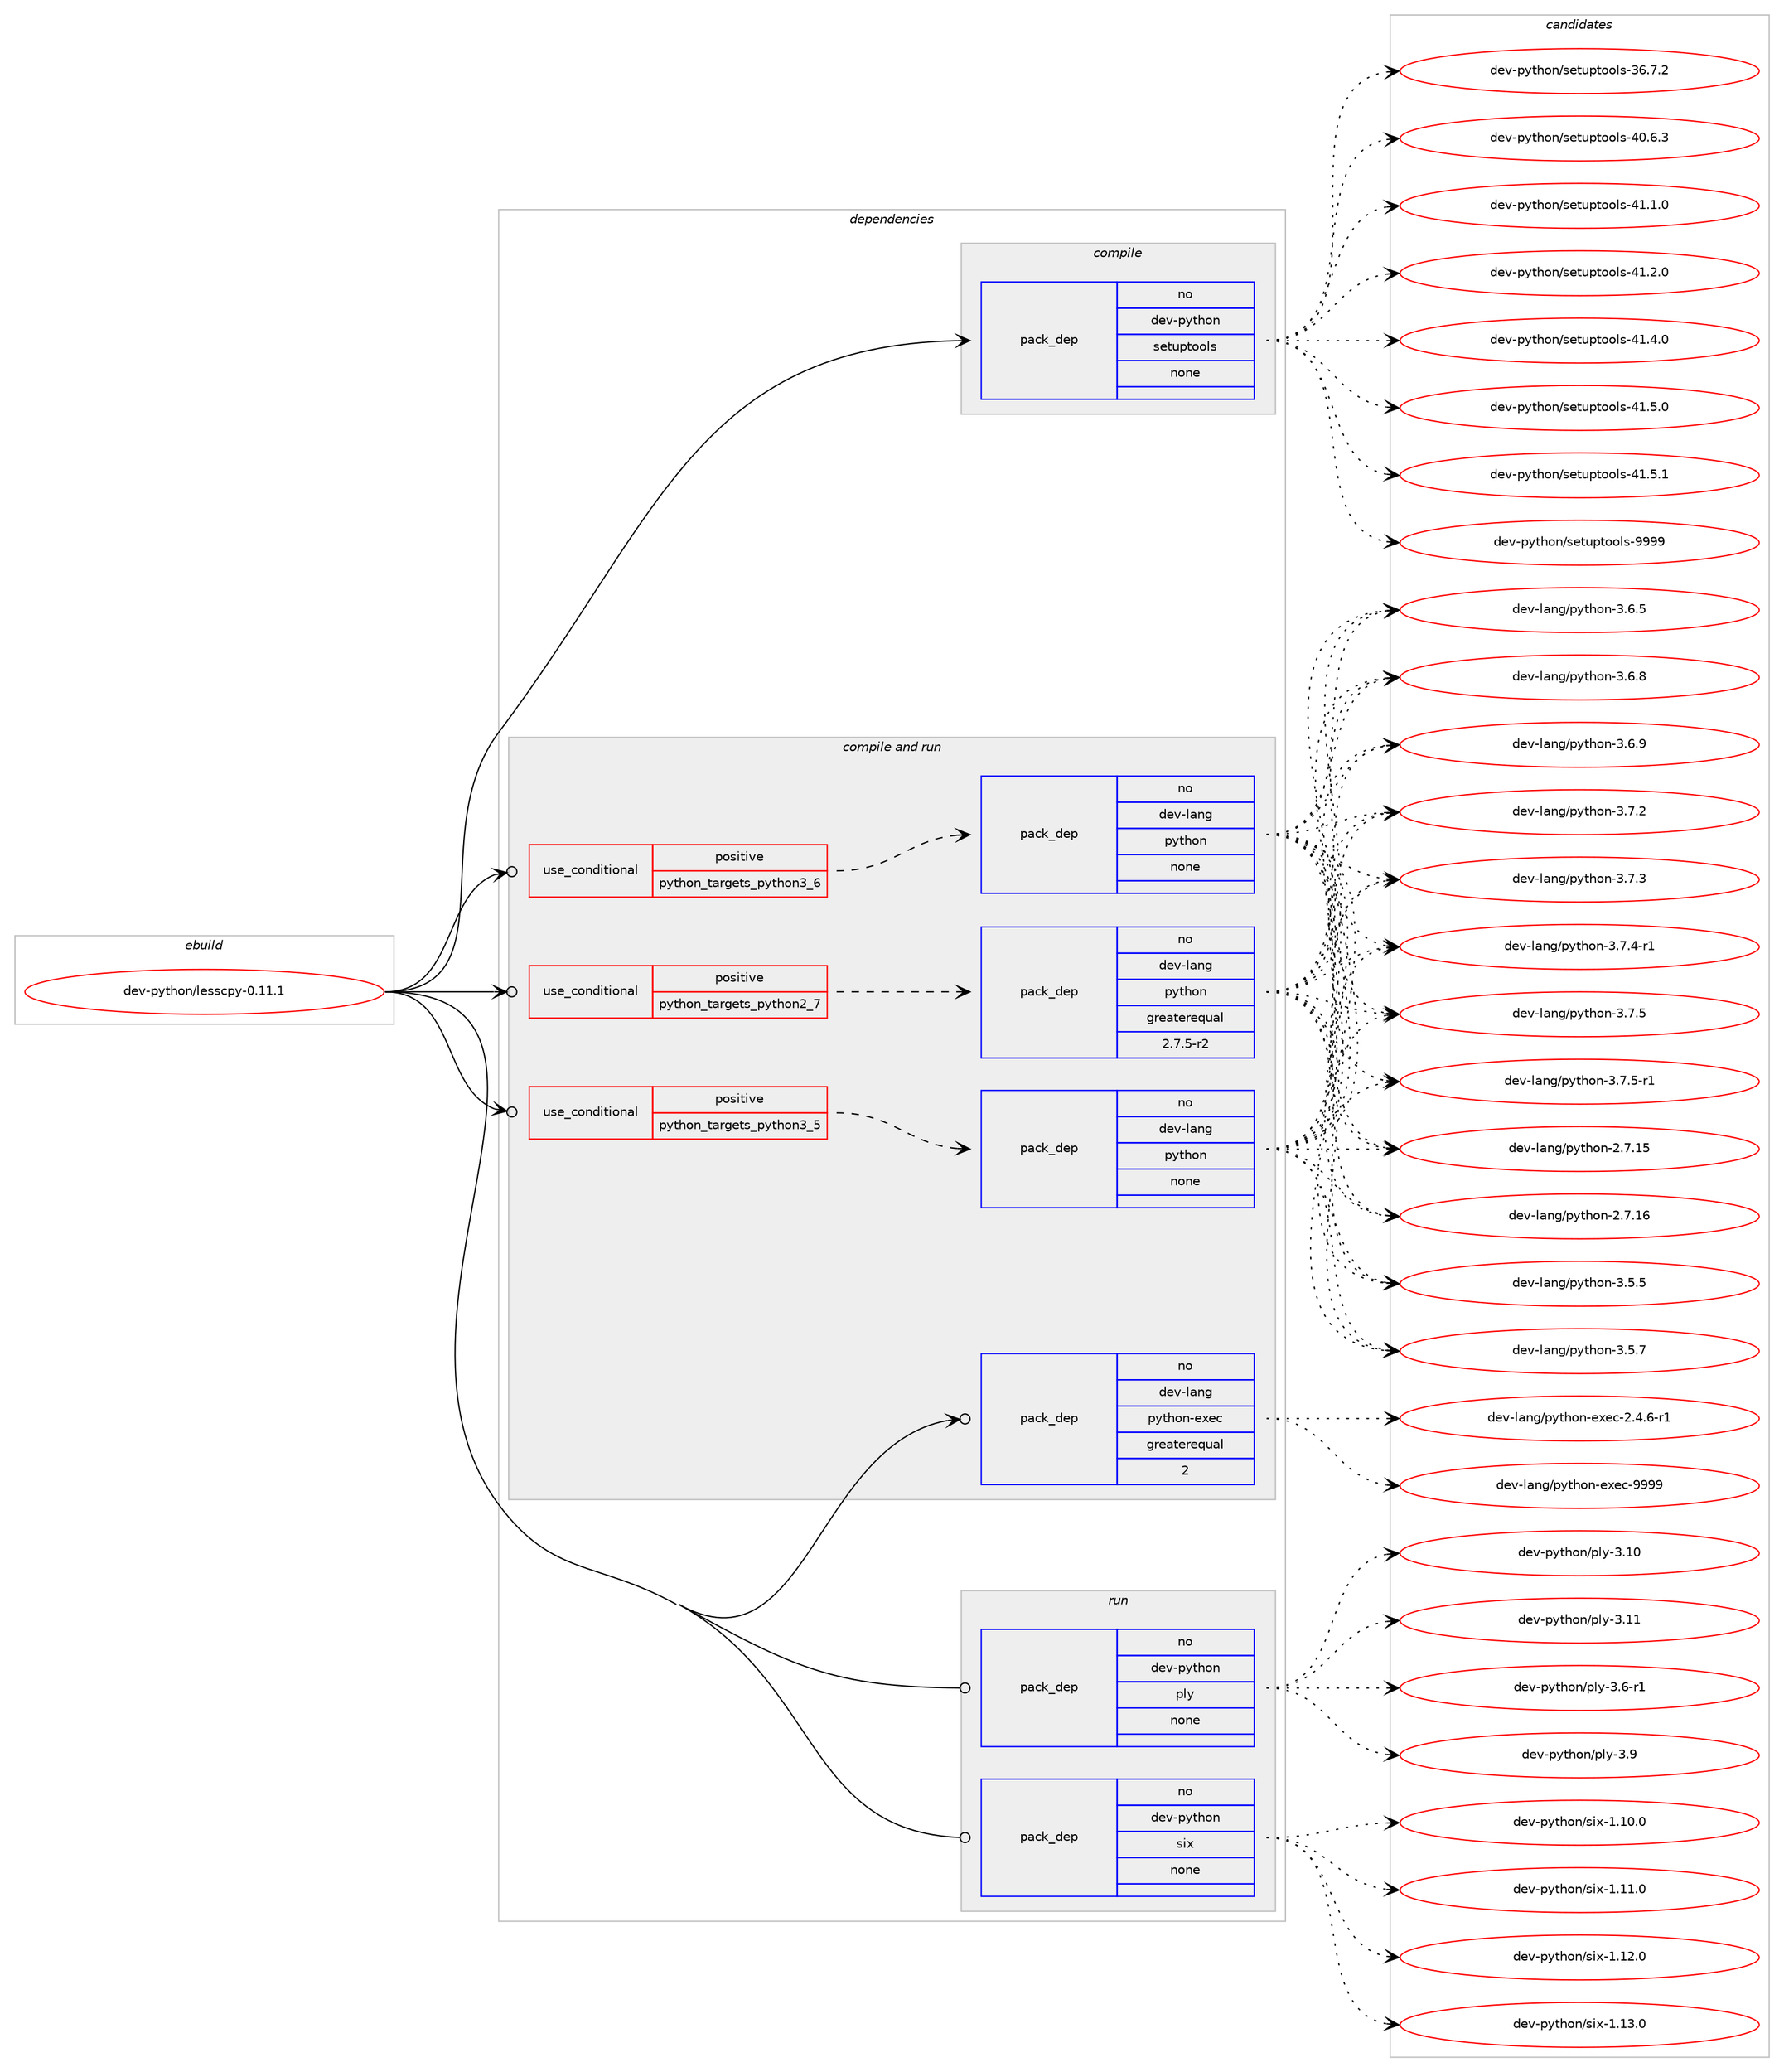 digraph prolog {

# *************
# Graph options
# *************

newrank=true;
concentrate=true;
compound=true;
graph [rankdir=LR,fontname=Helvetica,fontsize=10,ranksep=1.5];#, ranksep=2.5, nodesep=0.2];
edge  [arrowhead=vee];
node  [fontname=Helvetica,fontsize=10];

# **********
# The ebuild
# **********

subgraph cluster_leftcol {
color=gray;
rank=same;
label=<<i>ebuild</i>>;
id [label="dev-python/lesscpy-0.11.1", color=red, width=4, href="../dev-python/lesscpy-0.11.1.svg"];
}

# ****************
# The dependencies
# ****************

subgraph cluster_midcol {
color=gray;
label=<<i>dependencies</i>>;
subgraph cluster_compile {
fillcolor="#eeeeee";
style=filled;
label=<<i>compile</i>>;
subgraph pack459022 {
dependency612720 [label=<<TABLE BORDER="0" CELLBORDER="1" CELLSPACING="0" CELLPADDING="4" WIDTH="220"><TR><TD ROWSPAN="6" CELLPADDING="30">pack_dep</TD></TR><TR><TD WIDTH="110">no</TD></TR><TR><TD>dev-python</TD></TR><TR><TD>setuptools</TD></TR><TR><TD>none</TD></TR><TR><TD></TD></TR></TABLE>>, shape=none, color=blue];
}
id:e -> dependency612720:w [weight=20,style="solid",arrowhead="vee"];
}
subgraph cluster_compileandrun {
fillcolor="#eeeeee";
style=filled;
label=<<i>compile and run</i>>;
subgraph cond141894 {
dependency612721 [label=<<TABLE BORDER="0" CELLBORDER="1" CELLSPACING="0" CELLPADDING="4"><TR><TD ROWSPAN="3" CELLPADDING="10">use_conditional</TD></TR><TR><TD>positive</TD></TR><TR><TD>python_targets_python2_7</TD></TR></TABLE>>, shape=none, color=red];
subgraph pack459023 {
dependency612722 [label=<<TABLE BORDER="0" CELLBORDER="1" CELLSPACING="0" CELLPADDING="4" WIDTH="220"><TR><TD ROWSPAN="6" CELLPADDING="30">pack_dep</TD></TR><TR><TD WIDTH="110">no</TD></TR><TR><TD>dev-lang</TD></TR><TR><TD>python</TD></TR><TR><TD>greaterequal</TD></TR><TR><TD>2.7.5-r2</TD></TR></TABLE>>, shape=none, color=blue];
}
dependency612721:e -> dependency612722:w [weight=20,style="dashed",arrowhead="vee"];
}
id:e -> dependency612721:w [weight=20,style="solid",arrowhead="odotvee"];
subgraph cond141895 {
dependency612723 [label=<<TABLE BORDER="0" CELLBORDER="1" CELLSPACING="0" CELLPADDING="4"><TR><TD ROWSPAN="3" CELLPADDING="10">use_conditional</TD></TR><TR><TD>positive</TD></TR><TR><TD>python_targets_python3_5</TD></TR></TABLE>>, shape=none, color=red];
subgraph pack459024 {
dependency612724 [label=<<TABLE BORDER="0" CELLBORDER="1" CELLSPACING="0" CELLPADDING="4" WIDTH="220"><TR><TD ROWSPAN="6" CELLPADDING="30">pack_dep</TD></TR><TR><TD WIDTH="110">no</TD></TR><TR><TD>dev-lang</TD></TR><TR><TD>python</TD></TR><TR><TD>none</TD></TR><TR><TD></TD></TR></TABLE>>, shape=none, color=blue];
}
dependency612723:e -> dependency612724:w [weight=20,style="dashed",arrowhead="vee"];
}
id:e -> dependency612723:w [weight=20,style="solid",arrowhead="odotvee"];
subgraph cond141896 {
dependency612725 [label=<<TABLE BORDER="0" CELLBORDER="1" CELLSPACING="0" CELLPADDING="4"><TR><TD ROWSPAN="3" CELLPADDING="10">use_conditional</TD></TR><TR><TD>positive</TD></TR><TR><TD>python_targets_python3_6</TD></TR></TABLE>>, shape=none, color=red];
subgraph pack459025 {
dependency612726 [label=<<TABLE BORDER="0" CELLBORDER="1" CELLSPACING="0" CELLPADDING="4" WIDTH="220"><TR><TD ROWSPAN="6" CELLPADDING="30">pack_dep</TD></TR><TR><TD WIDTH="110">no</TD></TR><TR><TD>dev-lang</TD></TR><TR><TD>python</TD></TR><TR><TD>none</TD></TR><TR><TD></TD></TR></TABLE>>, shape=none, color=blue];
}
dependency612725:e -> dependency612726:w [weight=20,style="dashed",arrowhead="vee"];
}
id:e -> dependency612725:w [weight=20,style="solid",arrowhead="odotvee"];
subgraph pack459026 {
dependency612727 [label=<<TABLE BORDER="0" CELLBORDER="1" CELLSPACING="0" CELLPADDING="4" WIDTH="220"><TR><TD ROWSPAN="6" CELLPADDING="30">pack_dep</TD></TR><TR><TD WIDTH="110">no</TD></TR><TR><TD>dev-lang</TD></TR><TR><TD>python-exec</TD></TR><TR><TD>greaterequal</TD></TR><TR><TD>2</TD></TR></TABLE>>, shape=none, color=blue];
}
id:e -> dependency612727:w [weight=20,style="solid",arrowhead="odotvee"];
}
subgraph cluster_run {
fillcolor="#eeeeee";
style=filled;
label=<<i>run</i>>;
subgraph pack459027 {
dependency612728 [label=<<TABLE BORDER="0" CELLBORDER="1" CELLSPACING="0" CELLPADDING="4" WIDTH="220"><TR><TD ROWSPAN="6" CELLPADDING="30">pack_dep</TD></TR><TR><TD WIDTH="110">no</TD></TR><TR><TD>dev-python</TD></TR><TR><TD>ply</TD></TR><TR><TD>none</TD></TR><TR><TD></TD></TR></TABLE>>, shape=none, color=blue];
}
id:e -> dependency612728:w [weight=20,style="solid",arrowhead="odot"];
subgraph pack459028 {
dependency612729 [label=<<TABLE BORDER="0" CELLBORDER="1" CELLSPACING="0" CELLPADDING="4" WIDTH="220"><TR><TD ROWSPAN="6" CELLPADDING="30">pack_dep</TD></TR><TR><TD WIDTH="110">no</TD></TR><TR><TD>dev-python</TD></TR><TR><TD>six</TD></TR><TR><TD>none</TD></TR><TR><TD></TD></TR></TABLE>>, shape=none, color=blue];
}
id:e -> dependency612729:w [weight=20,style="solid",arrowhead="odot"];
}
}

# **************
# The candidates
# **************

subgraph cluster_choices {
rank=same;
color=gray;
label=<<i>candidates</i>>;

subgraph choice459022 {
color=black;
nodesep=1;
choice100101118451121211161041111104711510111611711211611111110811545515446554650 [label="dev-python/setuptools-36.7.2", color=red, width=4,href="../dev-python/setuptools-36.7.2.svg"];
choice100101118451121211161041111104711510111611711211611111110811545524846544651 [label="dev-python/setuptools-40.6.3", color=red, width=4,href="../dev-python/setuptools-40.6.3.svg"];
choice100101118451121211161041111104711510111611711211611111110811545524946494648 [label="dev-python/setuptools-41.1.0", color=red, width=4,href="../dev-python/setuptools-41.1.0.svg"];
choice100101118451121211161041111104711510111611711211611111110811545524946504648 [label="dev-python/setuptools-41.2.0", color=red, width=4,href="../dev-python/setuptools-41.2.0.svg"];
choice100101118451121211161041111104711510111611711211611111110811545524946524648 [label="dev-python/setuptools-41.4.0", color=red, width=4,href="../dev-python/setuptools-41.4.0.svg"];
choice100101118451121211161041111104711510111611711211611111110811545524946534648 [label="dev-python/setuptools-41.5.0", color=red, width=4,href="../dev-python/setuptools-41.5.0.svg"];
choice100101118451121211161041111104711510111611711211611111110811545524946534649 [label="dev-python/setuptools-41.5.1", color=red, width=4,href="../dev-python/setuptools-41.5.1.svg"];
choice10010111845112121116104111110471151011161171121161111111081154557575757 [label="dev-python/setuptools-9999", color=red, width=4,href="../dev-python/setuptools-9999.svg"];
dependency612720:e -> choice100101118451121211161041111104711510111611711211611111110811545515446554650:w [style=dotted,weight="100"];
dependency612720:e -> choice100101118451121211161041111104711510111611711211611111110811545524846544651:w [style=dotted,weight="100"];
dependency612720:e -> choice100101118451121211161041111104711510111611711211611111110811545524946494648:w [style=dotted,weight="100"];
dependency612720:e -> choice100101118451121211161041111104711510111611711211611111110811545524946504648:w [style=dotted,weight="100"];
dependency612720:e -> choice100101118451121211161041111104711510111611711211611111110811545524946524648:w [style=dotted,weight="100"];
dependency612720:e -> choice100101118451121211161041111104711510111611711211611111110811545524946534648:w [style=dotted,weight="100"];
dependency612720:e -> choice100101118451121211161041111104711510111611711211611111110811545524946534649:w [style=dotted,weight="100"];
dependency612720:e -> choice10010111845112121116104111110471151011161171121161111111081154557575757:w [style=dotted,weight="100"];
}
subgraph choice459023 {
color=black;
nodesep=1;
choice10010111845108971101034711212111610411111045504655464953 [label="dev-lang/python-2.7.15", color=red, width=4,href="../dev-lang/python-2.7.15.svg"];
choice10010111845108971101034711212111610411111045504655464954 [label="dev-lang/python-2.7.16", color=red, width=4,href="../dev-lang/python-2.7.16.svg"];
choice100101118451089711010347112121116104111110455146534653 [label="dev-lang/python-3.5.5", color=red, width=4,href="../dev-lang/python-3.5.5.svg"];
choice100101118451089711010347112121116104111110455146534655 [label="dev-lang/python-3.5.7", color=red, width=4,href="../dev-lang/python-3.5.7.svg"];
choice100101118451089711010347112121116104111110455146544653 [label="dev-lang/python-3.6.5", color=red, width=4,href="../dev-lang/python-3.6.5.svg"];
choice100101118451089711010347112121116104111110455146544656 [label="dev-lang/python-3.6.8", color=red, width=4,href="../dev-lang/python-3.6.8.svg"];
choice100101118451089711010347112121116104111110455146544657 [label="dev-lang/python-3.6.9", color=red, width=4,href="../dev-lang/python-3.6.9.svg"];
choice100101118451089711010347112121116104111110455146554650 [label="dev-lang/python-3.7.2", color=red, width=4,href="../dev-lang/python-3.7.2.svg"];
choice100101118451089711010347112121116104111110455146554651 [label="dev-lang/python-3.7.3", color=red, width=4,href="../dev-lang/python-3.7.3.svg"];
choice1001011184510897110103471121211161041111104551465546524511449 [label="dev-lang/python-3.7.4-r1", color=red, width=4,href="../dev-lang/python-3.7.4-r1.svg"];
choice100101118451089711010347112121116104111110455146554653 [label="dev-lang/python-3.7.5", color=red, width=4,href="../dev-lang/python-3.7.5.svg"];
choice1001011184510897110103471121211161041111104551465546534511449 [label="dev-lang/python-3.7.5-r1", color=red, width=4,href="../dev-lang/python-3.7.5-r1.svg"];
dependency612722:e -> choice10010111845108971101034711212111610411111045504655464953:w [style=dotted,weight="100"];
dependency612722:e -> choice10010111845108971101034711212111610411111045504655464954:w [style=dotted,weight="100"];
dependency612722:e -> choice100101118451089711010347112121116104111110455146534653:w [style=dotted,weight="100"];
dependency612722:e -> choice100101118451089711010347112121116104111110455146534655:w [style=dotted,weight="100"];
dependency612722:e -> choice100101118451089711010347112121116104111110455146544653:w [style=dotted,weight="100"];
dependency612722:e -> choice100101118451089711010347112121116104111110455146544656:w [style=dotted,weight="100"];
dependency612722:e -> choice100101118451089711010347112121116104111110455146544657:w [style=dotted,weight="100"];
dependency612722:e -> choice100101118451089711010347112121116104111110455146554650:w [style=dotted,weight="100"];
dependency612722:e -> choice100101118451089711010347112121116104111110455146554651:w [style=dotted,weight="100"];
dependency612722:e -> choice1001011184510897110103471121211161041111104551465546524511449:w [style=dotted,weight="100"];
dependency612722:e -> choice100101118451089711010347112121116104111110455146554653:w [style=dotted,weight="100"];
dependency612722:e -> choice1001011184510897110103471121211161041111104551465546534511449:w [style=dotted,weight="100"];
}
subgraph choice459024 {
color=black;
nodesep=1;
choice10010111845108971101034711212111610411111045504655464953 [label="dev-lang/python-2.7.15", color=red, width=4,href="../dev-lang/python-2.7.15.svg"];
choice10010111845108971101034711212111610411111045504655464954 [label="dev-lang/python-2.7.16", color=red, width=4,href="../dev-lang/python-2.7.16.svg"];
choice100101118451089711010347112121116104111110455146534653 [label="dev-lang/python-3.5.5", color=red, width=4,href="../dev-lang/python-3.5.5.svg"];
choice100101118451089711010347112121116104111110455146534655 [label="dev-lang/python-3.5.7", color=red, width=4,href="../dev-lang/python-3.5.7.svg"];
choice100101118451089711010347112121116104111110455146544653 [label="dev-lang/python-3.6.5", color=red, width=4,href="../dev-lang/python-3.6.5.svg"];
choice100101118451089711010347112121116104111110455146544656 [label="dev-lang/python-3.6.8", color=red, width=4,href="../dev-lang/python-3.6.8.svg"];
choice100101118451089711010347112121116104111110455146544657 [label="dev-lang/python-3.6.9", color=red, width=4,href="../dev-lang/python-3.6.9.svg"];
choice100101118451089711010347112121116104111110455146554650 [label="dev-lang/python-3.7.2", color=red, width=4,href="../dev-lang/python-3.7.2.svg"];
choice100101118451089711010347112121116104111110455146554651 [label="dev-lang/python-3.7.3", color=red, width=4,href="../dev-lang/python-3.7.3.svg"];
choice1001011184510897110103471121211161041111104551465546524511449 [label="dev-lang/python-3.7.4-r1", color=red, width=4,href="../dev-lang/python-3.7.4-r1.svg"];
choice100101118451089711010347112121116104111110455146554653 [label="dev-lang/python-3.7.5", color=red, width=4,href="../dev-lang/python-3.7.5.svg"];
choice1001011184510897110103471121211161041111104551465546534511449 [label="dev-lang/python-3.7.5-r1", color=red, width=4,href="../dev-lang/python-3.7.5-r1.svg"];
dependency612724:e -> choice10010111845108971101034711212111610411111045504655464953:w [style=dotted,weight="100"];
dependency612724:e -> choice10010111845108971101034711212111610411111045504655464954:w [style=dotted,weight="100"];
dependency612724:e -> choice100101118451089711010347112121116104111110455146534653:w [style=dotted,weight="100"];
dependency612724:e -> choice100101118451089711010347112121116104111110455146534655:w [style=dotted,weight="100"];
dependency612724:e -> choice100101118451089711010347112121116104111110455146544653:w [style=dotted,weight="100"];
dependency612724:e -> choice100101118451089711010347112121116104111110455146544656:w [style=dotted,weight="100"];
dependency612724:e -> choice100101118451089711010347112121116104111110455146544657:w [style=dotted,weight="100"];
dependency612724:e -> choice100101118451089711010347112121116104111110455146554650:w [style=dotted,weight="100"];
dependency612724:e -> choice100101118451089711010347112121116104111110455146554651:w [style=dotted,weight="100"];
dependency612724:e -> choice1001011184510897110103471121211161041111104551465546524511449:w [style=dotted,weight="100"];
dependency612724:e -> choice100101118451089711010347112121116104111110455146554653:w [style=dotted,weight="100"];
dependency612724:e -> choice1001011184510897110103471121211161041111104551465546534511449:w [style=dotted,weight="100"];
}
subgraph choice459025 {
color=black;
nodesep=1;
choice10010111845108971101034711212111610411111045504655464953 [label="dev-lang/python-2.7.15", color=red, width=4,href="../dev-lang/python-2.7.15.svg"];
choice10010111845108971101034711212111610411111045504655464954 [label="dev-lang/python-2.7.16", color=red, width=4,href="../dev-lang/python-2.7.16.svg"];
choice100101118451089711010347112121116104111110455146534653 [label="dev-lang/python-3.5.5", color=red, width=4,href="../dev-lang/python-3.5.5.svg"];
choice100101118451089711010347112121116104111110455146534655 [label="dev-lang/python-3.5.7", color=red, width=4,href="../dev-lang/python-3.5.7.svg"];
choice100101118451089711010347112121116104111110455146544653 [label="dev-lang/python-3.6.5", color=red, width=4,href="../dev-lang/python-3.6.5.svg"];
choice100101118451089711010347112121116104111110455146544656 [label="dev-lang/python-3.6.8", color=red, width=4,href="../dev-lang/python-3.6.8.svg"];
choice100101118451089711010347112121116104111110455146544657 [label="dev-lang/python-3.6.9", color=red, width=4,href="../dev-lang/python-3.6.9.svg"];
choice100101118451089711010347112121116104111110455146554650 [label="dev-lang/python-3.7.2", color=red, width=4,href="../dev-lang/python-3.7.2.svg"];
choice100101118451089711010347112121116104111110455146554651 [label="dev-lang/python-3.7.3", color=red, width=4,href="../dev-lang/python-3.7.3.svg"];
choice1001011184510897110103471121211161041111104551465546524511449 [label="dev-lang/python-3.7.4-r1", color=red, width=4,href="../dev-lang/python-3.7.4-r1.svg"];
choice100101118451089711010347112121116104111110455146554653 [label="dev-lang/python-3.7.5", color=red, width=4,href="../dev-lang/python-3.7.5.svg"];
choice1001011184510897110103471121211161041111104551465546534511449 [label="dev-lang/python-3.7.5-r1", color=red, width=4,href="../dev-lang/python-3.7.5-r1.svg"];
dependency612726:e -> choice10010111845108971101034711212111610411111045504655464953:w [style=dotted,weight="100"];
dependency612726:e -> choice10010111845108971101034711212111610411111045504655464954:w [style=dotted,weight="100"];
dependency612726:e -> choice100101118451089711010347112121116104111110455146534653:w [style=dotted,weight="100"];
dependency612726:e -> choice100101118451089711010347112121116104111110455146534655:w [style=dotted,weight="100"];
dependency612726:e -> choice100101118451089711010347112121116104111110455146544653:w [style=dotted,weight="100"];
dependency612726:e -> choice100101118451089711010347112121116104111110455146544656:w [style=dotted,weight="100"];
dependency612726:e -> choice100101118451089711010347112121116104111110455146544657:w [style=dotted,weight="100"];
dependency612726:e -> choice100101118451089711010347112121116104111110455146554650:w [style=dotted,weight="100"];
dependency612726:e -> choice100101118451089711010347112121116104111110455146554651:w [style=dotted,weight="100"];
dependency612726:e -> choice1001011184510897110103471121211161041111104551465546524511449:w [style=dotted,weight="100"];
dependency612726:e -> choice100101118451089711010347112121116104111110455146554653:w [style=dotted,weight="100"];
dependency612726:e -> choice1001011184510897110103471121211161041111104551465546534511449:w [style=dotted,weight="100"];
}
subgraph choice459026 {
color=black;
nodesep=1;
choice10010111845108971101034711212111610411111045101120101994550465246544511449 [label="dev-lang/python-exec-2.4.6-r1", color=red, width=4,href="../dev-lang/python-exec-2.4.6-r1.svg"];
choice10010111845108971101034711212111610411111045101120101994557575757 [label="dev-lang/python-exec-9999", color=red, width=4,href="../dev-lang/python-exec-9999.svg"];
dependency612727:e -> choice10010111845108971101034711212111610411111045101120101994550465246544511449:w [style=dotted,weight="100"];
dependency612727:e -> choice10010111845108971101034711212111610411111045101120101994557575757:w [style=dotted,weight="100"];
}
subgraph choice459027 {
color=black;
nodesep=1;
choice10010111845112121116104111110471121081214551464948 [label="dev-python/ply-3.10", color=red, width=4,href="../dev-python/ply-3.10.svg"];
choice10010111845112121116104111110471121081214551464949 [label="dev-python/ply-3.11", color=red, width=4,href="../dev-python/ply-3.11.svg"];
choice1001011184511212111610411111047112108121455146544511449 [label="dev-python/ply-3.6-r1", color=red, width=4,href="../dev-python/ply-3.6-r1.svg"];
choice100101118451121211161041111104711210812145514657 [label="dev-python/ply-3.9", color=red, width=4,href="../dev-python/ply-3.9.svg"];
dependency612728:e -> choice10010111845112121116104111110471121081214551464948:w [style=dotted,weight="100"];
dependency612728:e -> choice10010111845112121116104111110471121081214551464949:w [style=dotted,weight="100"];
dependency612728:e -> choice1001011184511212111610411111047112108121455146544511449:w [style=dotted,weight="100"];
dependency612728:e -> choice100101118451121211161041111104711210812145514657:w [style=dotted,weight="100"];
}
subgraph choice459028 {
color=black;
nodesep=1;
choice100101118451121211161041111104711510512045494649484648 [label="dev-python/six-1.10.0", color=red, width=4,href="../dev-python/six-1.10.0.svg"];
choice100101118451121211161041111104711510512045494649494648 [label="dev-python/six-1.11.0", color=red, width=4,href="../dev-python/six-1.11.0.svg"];
choice100101118451121211161041111104711510512045494649504648 [label="dev-python/six-1.12.0", color=red, width=4,href="../dev-python/six-1.12.0.svg"];
choice100101118451121211161041111104711510512045494649514648 [label="dev-python/six-1.13.0", color=red, width=4,href="../dev-python/six-1.13.0.svg"];
dependency612729:e -> choice100101118451121211161041111104711510512045494649484648:w [style=dotted,weight="100"];
dependency612729:e -> choice100101118451121211161041111104711510512045494649494648:w [style=dotted,weight="100"];
dependency612729:e -> choice100101118451121211161041111104711510512045494649504648:w [style=dotted,weight="100"];
dependency612729:e -> choice100101118451121211161041111104711510512045494649514648:w [style=dotted,weight="100"];
}
}

}

